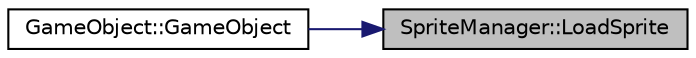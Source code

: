 digraph "SpriteManager::LoadSprite"
{
 // LATEX_PDF_SIZE
  edge [fontname="Helvetica",fontsize="10",labelfontname="Helvetica",labelfontsize="10"];
  node [fontname="Helvetica",fontsize="10",shape=record];
  rankdir="RL";
  Node1 [label="SpriteManager::LoadSprite",height=0.2,width=0.4,color="black", fillcolor="grey75", style="filled", fontcolor="black",tooltip="return generated sprite"];
  Node1 -> Node2 [dir="back",color="midnightblue",fontsize="10",style="solid",fontname="Helvetica"];
  Node2 [label="GameObject::GameObject",height=0.2,width=0.4,color="black", fillcolor="white", style="filled",URL="$class_game_object.html#a3c781930cbc8ceb808eea47dff740423",tooltip="Constructor for GameObject Class."];
}
